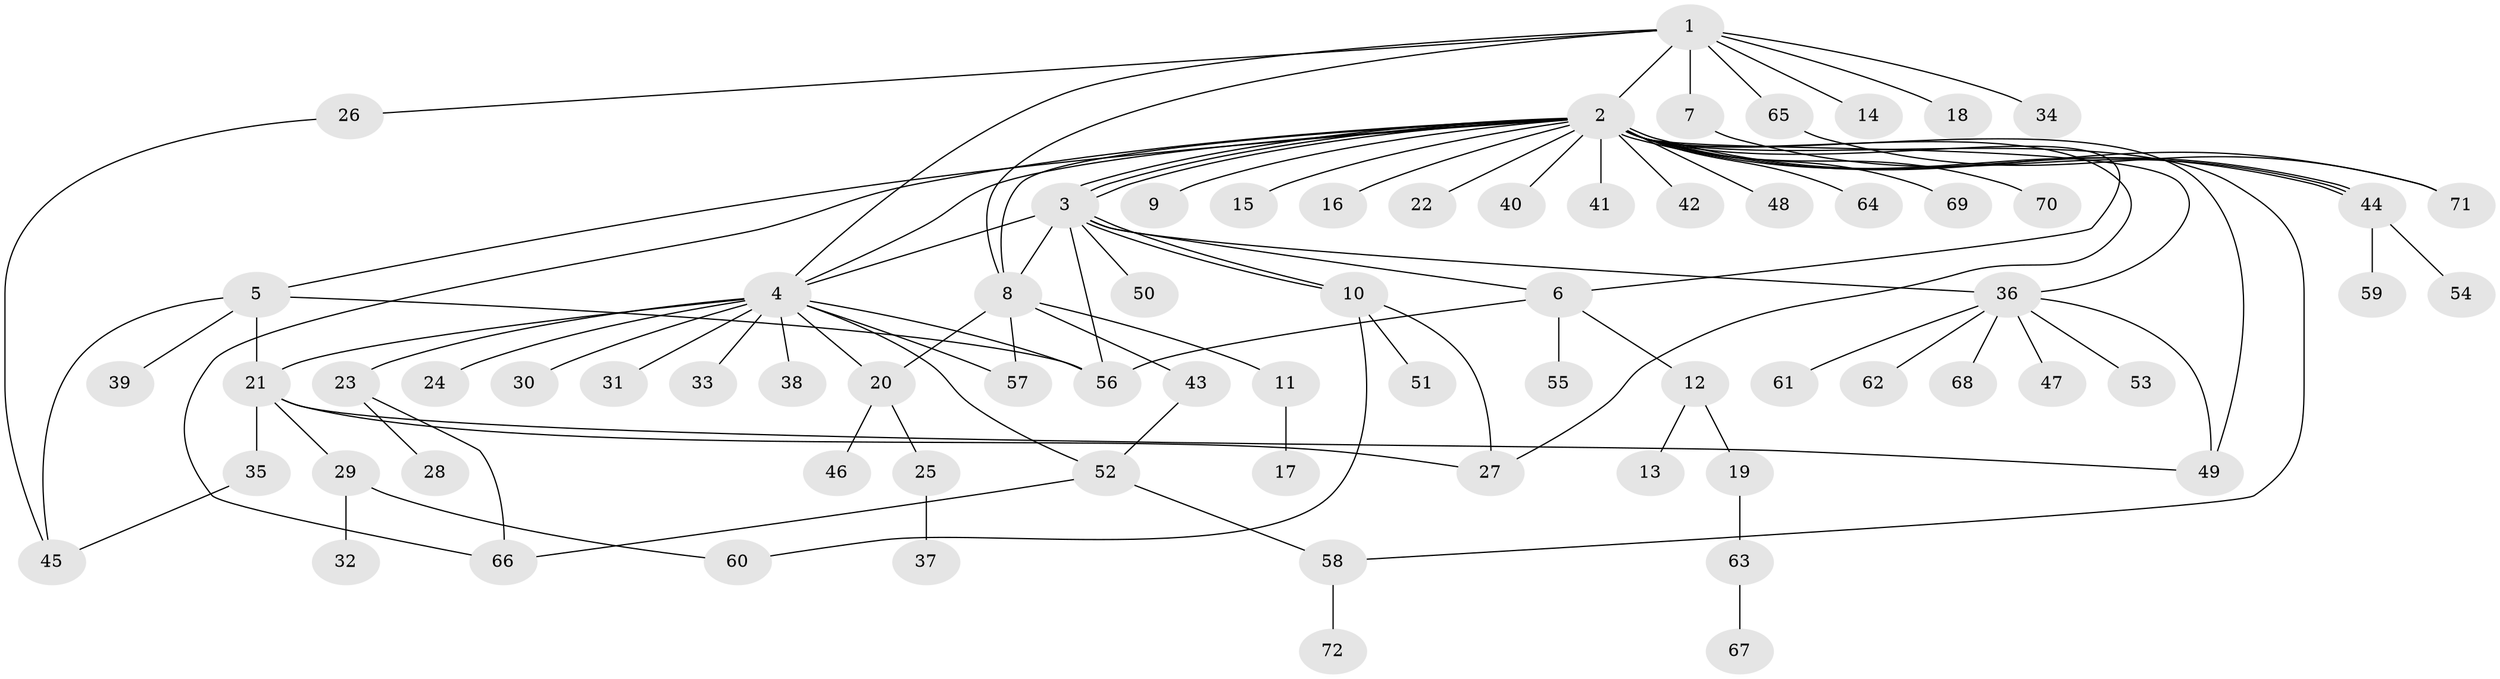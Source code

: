 // Generated by graph-tools (version 1.1) at 2025/25/03/09/25 03:25:59]
// undirected, 72 vertices, 100 edges
graph export_dot {
graph [start="1"]
  node [color=gray90,style=filled];
  1;
  2;
  3;
  4;
  5;
  6;
  7;
  8;
  9;
  10;
  11;
  12;
  13;
  14;
  15;
  16;
  17;
  18;
  19;
  20;
  21;
  22;
  23;
  24;
  25;
  26;
  27;
  28;
  29;
  30;
  31;
  32;
  33;
  34;
  35;
  36;
  37;
  38;
  39;
  40;
  41;
  42;
  43;
  44;
  45;
  46;
  47;
  48;
  49;
  50;
  51;
  52;
  53;
  54;
  55;
  56;
  57;
  58;
  59;
  60;
  61;
  62;
  63;
  64;
  65;
  66;
  67;
  68;
  69;
  70;
  71;
  72;
  1 -- 2;
  1 -- 4;
  1 -- 7;
  1 -- 8;
  1 -- 14;
  1 -- 18;
  1 -- 26;
  1 -- 34;
  1 -- 65;
  2 -- 3;
  2 -- 3;
  2 -- 3;
  2 -- 4;
  2 -- 5;
  2 -- 6;
  2 -- 8;
  2 -- 9;
  2 -- 15;
  2 -- 16;
  2 -- 22;
  2 -- 27;
  2 -- 36;
  2 -- 40;
  2 -- 41;
  2 -- 42;
  2 -- 44;
  2 -- 44;
  2 -- 48;
  2 -- 49;
  2 -- 58;
  2 -- 64;
  2 -- 66;
  2 -- 69;
  2 -- 70;
  2 -- 71;
  3 -- 4;
  3 -- 6;
  3 -- 8;
  3 -- 10;
  3 -- 10;
  3 -- 36;
  3 -- 50;
  3 -- 56;
  4 -- 20;
  4 -- 21;
  4 -- 23;
  4 -- 24;
  4 -- 30;
  4 -- 31;
  4 -- 33;
  4 -- 38;
  4 -- 52;
  4 -- 56;
  4 -- 57;
  5 -- 21;
  5 -- 39;
  5 -- 45;
  5 -- 56;
  6 -- 12;
  6 -- 55;
  6 -- 56;
  7 -- 44;
  8 -- 11;
  8 -- 20;
  8 -- 43;
  8 -- 57;
  10 -- 27;
  10 -- 51;
  10 -- 60;
  11 -- 17;
  12 -- 13;
  12 -- 19;
  19 -- 63;
  20 -- 25;
  20 -- 46;
  21 -- 27;
  21 -- 29;
  21 -- 35;
  21 -- 49;
  23 -- 28;
  23 -- 66;
  25 -- 37;
  26 -- 45;
  29 -- 32;
  29 -- 60;
  35 -- 45;
  36 -- 47;
  36 -- 49;
  36 -- 53;
  36 -- 61;
  36 -- 62;
  36 -- 68;
  43 -- 52;
  44 -- 54;
  44 -- 59;
  52 -- 58;
  52 -- 66;
  58 -- 72;
  63 -- 67;
  65 -- 71;
}
